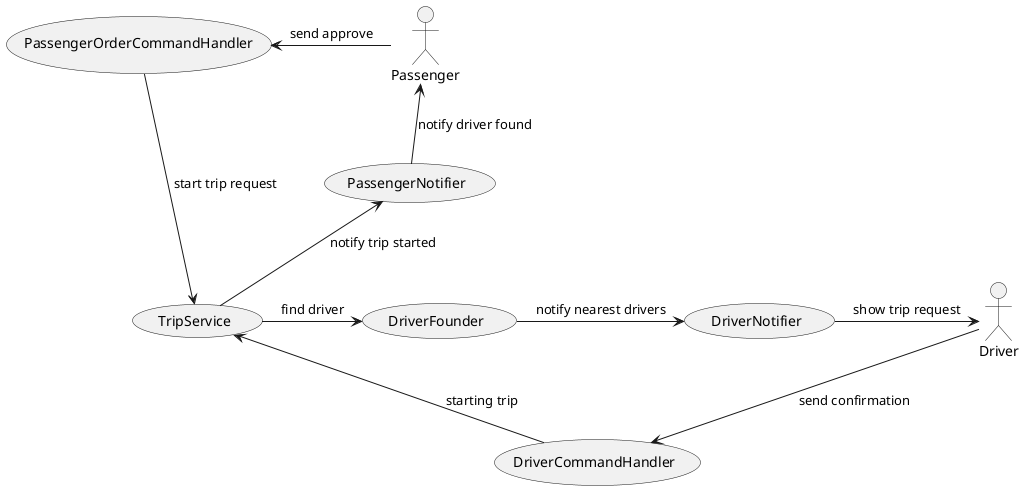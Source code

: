 ﻿@startuml
actor Passenger
actor Driver

usecase PassengerNotifier
usecase PassengerOrderCommandHandler
usecase TripService
usecase DriverFounder
usecase DriverNotifier
usecase DriverCommandHandler

Passenger -left-> PassengerOrderCommandHandler : "send approve"
PassengerOrderCommandHandler -down-> TripService : "start trip request"
TripService -> DriverFounder : "find driver"
DriverFounder -> DriverNotifier : "notify nearest drivers"
DriverNotifier -> Driver : "show trip request"
Driver -down-> DriverCommandHandler : "send confirmation"
DriverCommandHandler -left-> TripService : "starting trip"
TripService -up-> PassengerNotifier : "notify trip started"
PassengerNotifier -up-> Passenger : "notify driver found"

@enduml